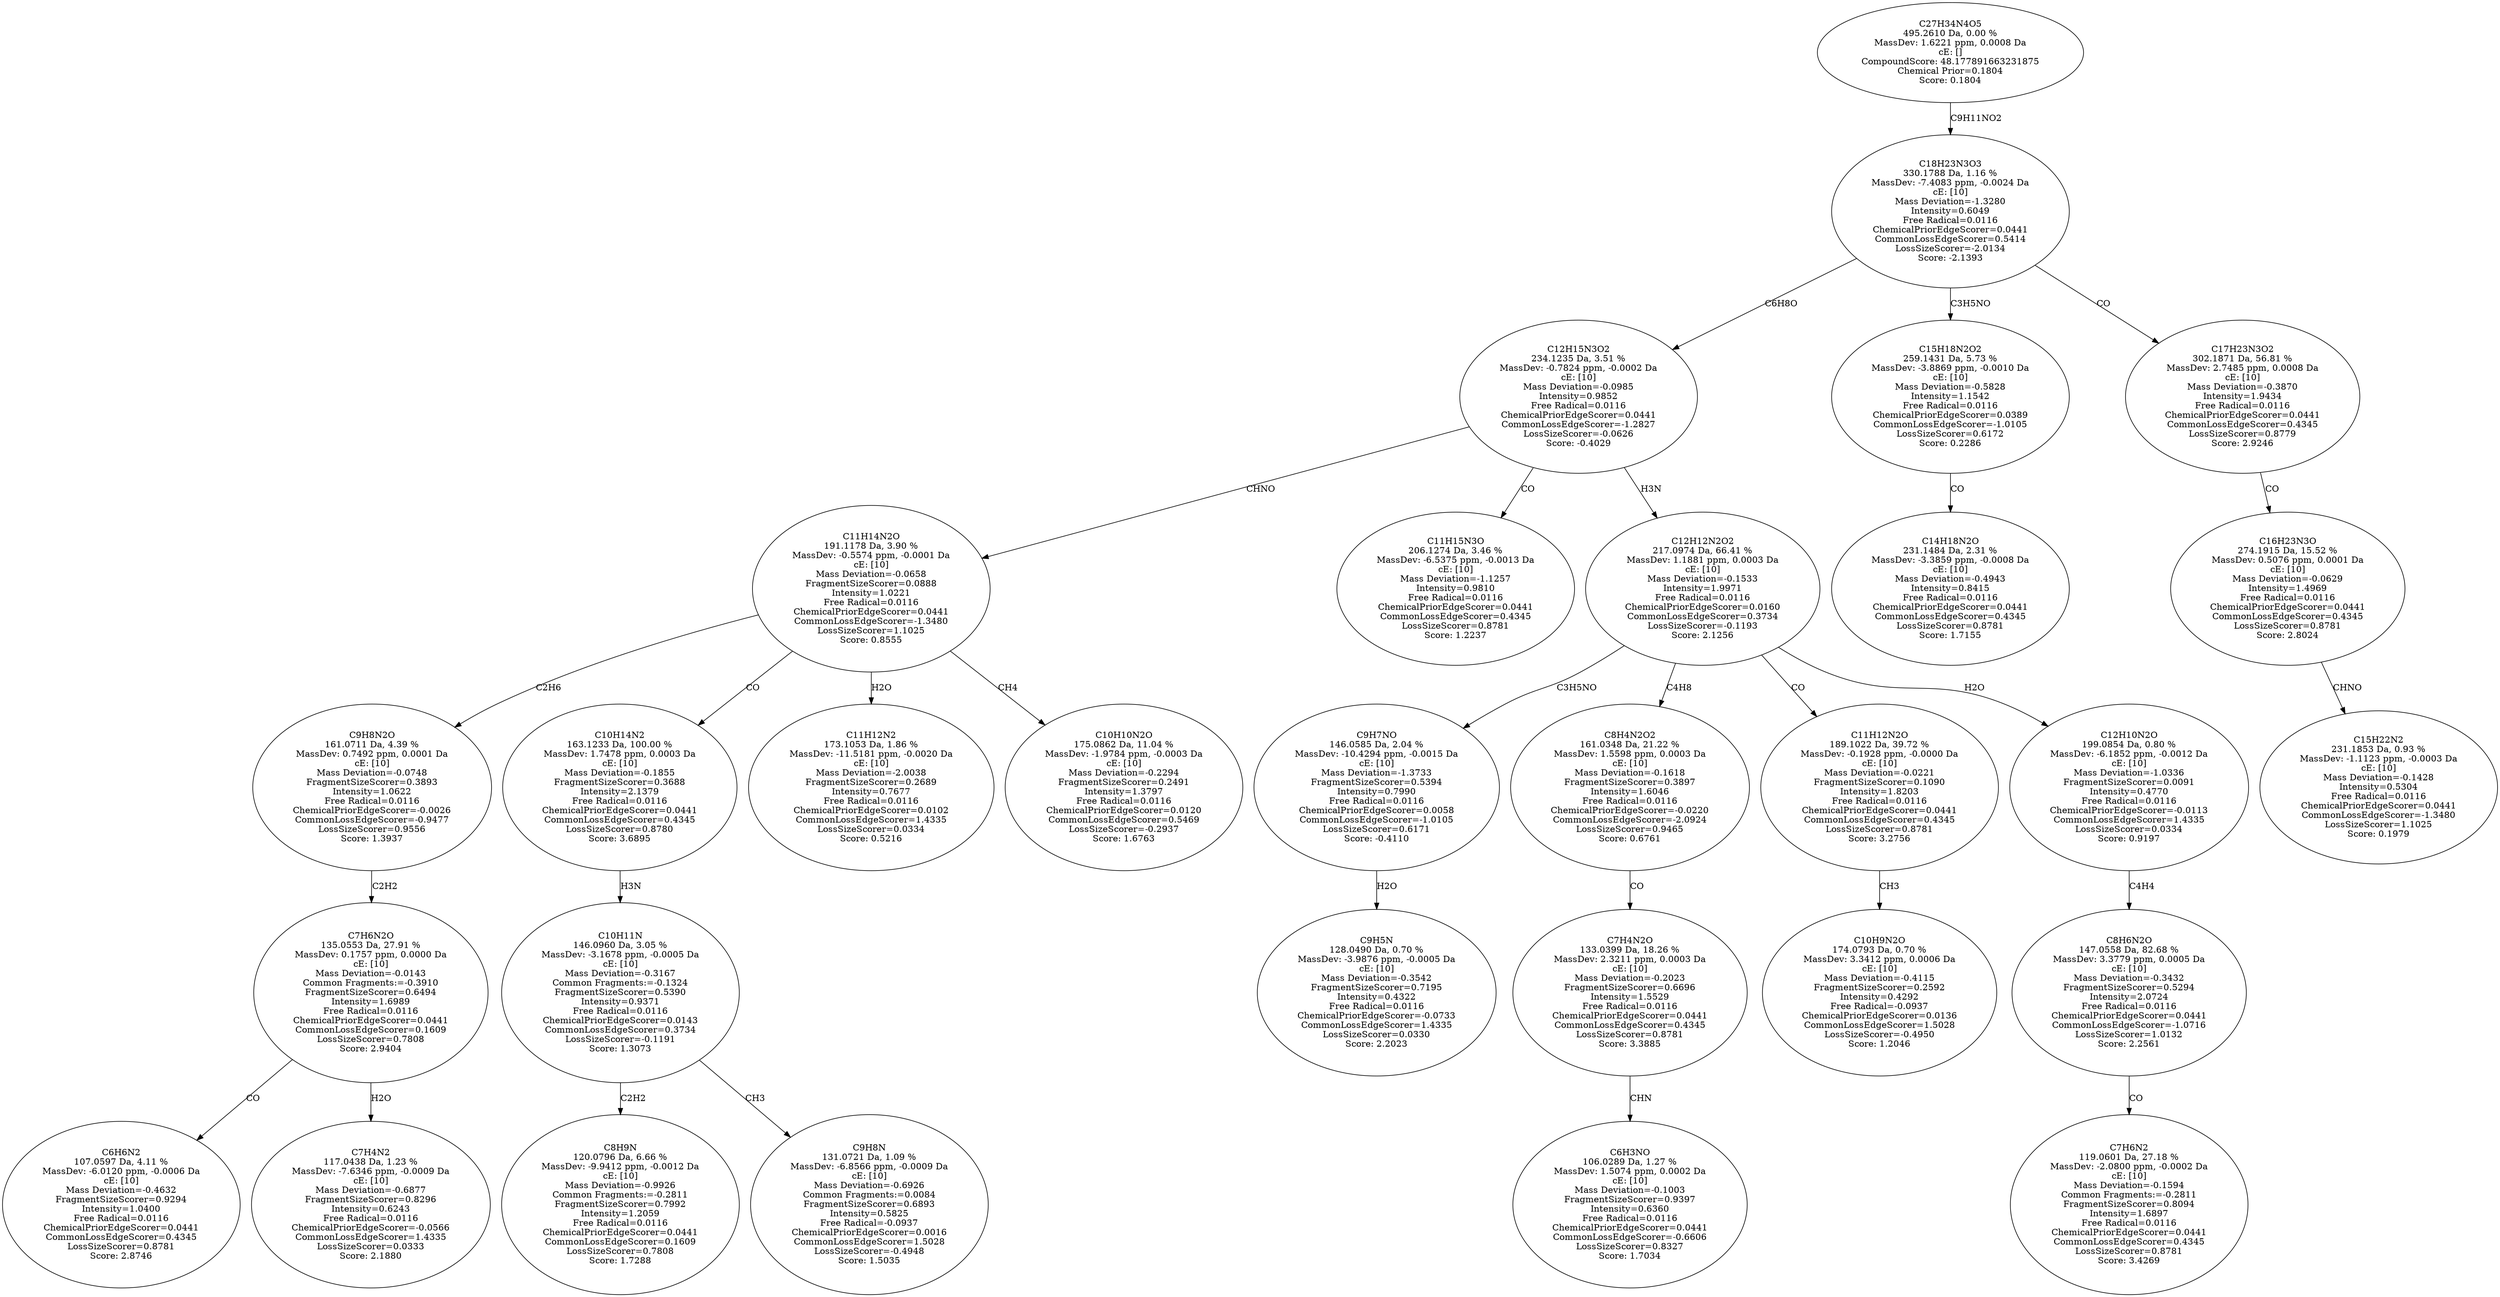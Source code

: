 strict digraph {
v1 [label="C6H6N2\n107.0597 Da, 4.11 %\nMassDev: -6.0120 ppm, -0.0006 Da\ncE: [10]\nMass Deviation=-0.4632\nFragmentSizeScorer=0.9294\nIntensity=1.0400\nFree Radical=0.0116\nChemicalPriorEdgeScorer=0.0441\nCommonLossEdgeScorer=0.4345\nLossSizeScorer=0.8781\nScore: 2.8746"];
v2 [label="C7H4N2\n117.0438 Da, 1.23 %\nMassDev: -7.6346 ppm, -0.0009 Da\ncE: [10]\nMass Deviation=-0.6877\nFragmentSizeScorer=0.8296\nIntensity=0.6243\nFree Radical=0.0116\nChemicalPriorEdgeScorer=-0.0566\nCommonLossEdgeScorer=1.4335\nLossSizeScorer=0.0333\nScore: 2.1880"];
v3 [label="C7H6N2O\n135.0553 Da, 27.91 %\nMassDev: 0.1757 ppm, 0.0000 Da\ncE: [10]\nMass Deviation=-0.0143\nCommon Fragments:=-0.3910\nFragmentSizeScorer=0.6494\nIntensity=1.6989\nFree Radical=0.0116\nChemicalPriorEdgeScorer=0.0441\nCommonLossEdgeScorer=0.1609\nLossSizeScorer=0.7808\nScore: 2.9404"];
v4 [label="C9H8N2O\n161.0711 Da, 4.39 %\nMassDev: 0.7492 ppm, 0.0001 Da\ncE: [10]\nMass Deviation=-0.0748\nFragmentSizeScorer=0.3893\nIntensity=1.0622\nFree Radical=0.0116\nChemicalPriorEdgeScorer=-0.0026\nCommonLossEdgeScorer=-0.9477\nLossSizeScorer=0.9556\nScore: 1.3937"];
v5 [label="C8H9N\n120.0796 Da, 6.66 %\nMassDev: -9.9412 ppm, -0.0012 Da\ncE: [10]\nMass Deviation=-0.9926\nCommon Fragments:=-0.2811\nFragmentSizeScorer=0.7992\nIntensity=1.2059\nFree Radical=0.0116\nChemicalPriorEdgeScorer=0.0441\nCommonLossEdgeScorer=0.1609\nLossSizeScorer=0.7808\nScore: 1.7288"];
v6 [label="C9H8N\n131.0721 Da, 1.09 %\nMassDev: -6.8566 ppm, -0.0009 Da\ncE: [10]\nMass Deviation=-0.6926\nCommon Fragments:=0.0084\nFragmentSizeScorer=0.6893\nIntensity=0.5825\nFree Radical=-0.0937\nChemicalPriorEdgeScorer=0.0016\nCommonLossEdgeScorer=1.5028\nLossSizeScorer=-0.4948\nScore: 1.5035"];
v7 [label="C10H11N\n146.0960 Da, 3.05 %\nMassDev: -3.1678 ppm, -0.0005 Da\ncE: [10]\nMass Deviation=-0.3167\nCommon Fragments:=-0.1324\nFragmentSizeScorer=0.5390\nIntensity=0.9371\nFree Radical=0.0116\nChemicalPriorEdgeScorer=0.0143\nCommonLossEdgeScorer=0.3734\nLossSizeScorer=-0.1191\nScore: 1.3073"];
v8 [label="C10H14N2\n163.1233 Da, 100.00 %\nMassDev: 1.7478 ppm, 0.0003 Da\ncE: [10]\nMass Deviation=-0.1855\nFragmentSizeScorer=0.3688\nIntensity=2.1379\nFree Radical=0.0116\nChemicalPriorEdgeScorer=0.0441\nCommonLossEdgeScorer=0.4345\nLossSizeScorer=0.8780\nScore: 3.6895"];
v9 [label="C11H12N2\n173.1053 Da, 1.86 %\nMassDev: -11.5181 ppm, -0.0020 Da\ncE: [10]\nMass Deviation=-2.0038\nFragmentSizeScorer=0.2689\nIntensity=0.7677\nFree Radical=0.0116\nChemicalPriorEdgeScorer=0.0102\nCommonLossEdgeScorer=1.4335\nLossSizeScorer=0.0334\nScore: 0.5216"];
v10 [label="C10H10N2O\n175.0862 Da, 11.04 %\nMassDev: -1.9784 ppm, -0.0003 Da\ncE: [10]\nMass Deviation=-0.2294\nFragmentSizeScorer=0.2491\nIntensity=1.3797\nFree Radical=0.0116\nChemicalPriorEdgeScorer=0.0120\nCommonLossEdgeScorer=0.5469\nLossSizeScorer=-0.2937\nScore: 1.6763"];
v11 [label="C11H14N2O\n191.1178 Da, 3.90 %\nMassDev: -0.5574 ppm, -0.0001 Da\ncE: [10]\nMass Deviation=-0.0658\nFragmentSizeScorer=0.0888\nIntensity=1.0221\nFree Radical=0.0116\nChemicalPriorEdgeScorer=0.0441\nCommonLossEdgeScorer=-1.3480\nLossSizeScorer=1.1025\nScore: 0.8555"];
v12 [label="C11H15N3O\n206.1274 Da, 3.46 %\nMassDev: -6.5375 ppm, -0.0013 Da\ncE: [10]\nMass Deviation=-1.1257\nIntensity=0.9810\nFree Radical=0.0116\nChemicalPriorEdgeScorer=0.0441\nCommonLossEdgeScorer=0.4345\nLossSizeScorer=0.8781\nScore: 1.2237"];
v13 [label="C9H5N\n128.0490 Da, 0.70 %\nMassDev: -3.9876 ppm, -0.0005 Da\ncE: [10]\nMass Deviation=-0.3542\nFragmentSizeScorer=0.7195\nIntensity=0.4322\nFree Radical=0.0116\nChemicalPriorEdgeScorer=-0.0733\nCommonLossEdgeScorer=1.4335\nLossSizeScorer=0.0330\nScore: 2.2023"];
v14 [label="C9H7NO\n146.0585 Da, 2.04 %\nMassDev: -10.4294 ppm, -0.0015 Da\ncE: [10]\nMass Deviation=-1.3733\nFragmentSizeScorer=0.5394\nIntensity=0.7990\nFree Radical=0.0116\nChemicalPriorEdgeScorer=0.0058\nCommonLossEdgeScorer=-1.0105\nLossSizeScorer=0.6171\nScore: -0.4110"];
v15 [label="C6H3NO\n106.0289 Da, 1.27 %\nMassDev: 1.5074 ppm, 0.0002 Da\ncE: [10]\nMass Deviation=-0.1003\nFragmentSizeScorer=0.9397\nIntensity=0.6360\nFree Radical=0.0116\nChemicalPriorEdgeScorer=0.0441\nCommonLossEdgeScorer=-0.6606\nLossSizeScorer=0.8327\nScore: 1.7034"];
v16 [label="C7H4N2O\n133.0399 Da, 18.26 %\nMassDev: 2.3211 ppm, 0.0003 Da\ncE: [10]\nMass Deviation=-0.2023\nFragmentSizeScorer=0.6696\nIntensity=1.5529\nFree Radical=0.0116\nChemicalPriorEdgeScorer=0.0441\nCommonLossEdgeScorer=0.4345\nLossSizeScorer=0.8781\nScore: 3.3885"];
v17 [label="C8H4N2O2\n161.0348 Da, 21.22 %\nMassDev: 1.5598 ppm, 0.0003 Da\ncE: [10]\nMass Deviation=-0.1618\nFragmentSizeScorer=0.3897\nIntensity=1.6046\nFree Radical=0.0116\nChemicalPriorEdgeScorer=-0.0220\nCommonLossEdgeScorer=-2.0924\nLossSizeScorer=0.9465\nScore: 0.6761"];
v18 [label="C10H9N2O\n174.0793 Da, 0.70 %\nMassDev: 3.3412 ppm, 0.0006 Da\ncE: [10]\nMass Deviation=-0.4115\nFragmentSizeScorer=0.2592\nIntensity=0.4292\nFree Radical=-0.0937\nChemicalPriorEdgeScorer=0.0136\nCommonLossEdgeScorer=1.5028\nLossSizeScorer=-0.4950\nScore: 1.2046"];
v19 [label="C11H12N2O\n189.1022 Da, 39.72 %\nMassDev: -0.1928 ppm, -0.0000 Da\ncE: [10]\nMass Deviation=-0.0221\nFragmentSizeScorer=0.1090\nIntensity=1.8203\nFree Radical=0.0116\nChemicalPriorEdgeScorer=0.0441\nCommonLossEdgeScorer=0.4345\nLossSizeScorer=0.8781\nScore: 3.2756"];
v20 [label="C7H6N2\n119.0601 Da, 27.18 %\nMassDev: -2.0800 ppm, -0.0002 Da\ncE: [10]\nMass Deviation=-0.1594\nCommon Fragments:=-0.2811\nFragmentSizeScorer=0.8094\nIntensity=1.6897\nFree Radical=0.0116\nChemicalPriorEdgeScorer=0.0441\nCommonLossEdgeScorer=0.4345\nLossSizeScorer=0.8781\nScore: 3.4269"];
v21 [label="C8H6N2O\n147.0558 Da, 82.68 %\nMassDev: 3.3779 ppm, 0.0005 Da\ncE: [10]\nMass Deviation=-0.3432\nFragmentSizeScorer=0.5294\nIntensity=2.0724\nFree Radical=0.0116\nChemicalPriorEdgeScorer=0.0441\nCommonLossEdgeScorer=-1.0716\nLossSizeScorer=1.0132\nScore: 2.2561"];
v22 [label="C12H10N2O\n199.0854 Da, 0.80 %\nMassDev: -6.1852 ppm, -0.0012 Da\ncE: [10]\nMass Deviation=-1.0336\nFragmentSizeScorer=0.0091\nIntensity=0.4770\nFree Radical=0.0116\nChemicalPriorEdgeScorer=-0.0113\nCommonLossEdgeScorer=1.4335\nLossSizeScorer=0.0334\nScore: 0.9197"];
v23 [label="C12H12N2O2\n217.0974 Da, 66.41 %\nMassDev: 1.1881 ppm, 0.0003 Da\ncE: [10]\nMass Deviation=-0.1533\nIntensity=1.9971\nFree Radical=0.0116\nChemicalPriorEdgeScorer=0.0160\nCommonLossEdgeScorer=0.3734\nLossSizeScorer=-0.1193\nScore: 2.1256"];
v24 [label="C12H15N3O2\n234.1235 Da, 3.51 %\nMassDev: -0.7824 ppm, -0.0002 Da\ncE: [10]\nMass Deviation=-0.0985\nIntensity=0.9852\nFree Radical=0.0116\nChemicalPriorEdgeScorer=0.0441\nCommonLossEdgeScorer=-1.2827\nLossSizeScorer=-0.0626\nScore: -0.4029"];
v25 [label="C14H18N2O\n231.1484 Da, 2.31 %\nMassDev: -3.3859 ppm, -0.0008 Da\ncE: [10]\nMass Deviation=-0.4943\nIntensity=0.8415\nFree Radical=0.0116\nChemicalPriorEdgeScorer=0.0441\nCommonLossEdgeScorer=0.4345\nLossSizeScorer=0.8781\nScore: 1.7155"];
v26 [label="C15H18N2O2\n259.1431 Da, 5.73 %\nMassDev: -3.8869 ppm, -0.0010 Da\ncE: [10]\nMass Deviation=-0.5828\nIntensity=1.1542\nFree Radical=0.0116\nChemicalPriorEdgeScorer=0.0389\nCommonLossEdgeScorer=-1.0105\nLossSizeScorer=0.6172\nScore: 0.2286"];
v27 [label="C15H22N2\n231.1853 Da, 0.93 %\nMassDev: -1.1123 ppm, -0.0003 Da\ncE: [10]\nMass Deviation=-0.1428\nIntensity=0.5304\nFree Radical=0.0116\nChemicalPriorEdgeScorer=0.0441\nCommonLossEdgeScorer=-1.3480\nLossSizeScorer=1.1025\nScore: 0.1979"];
v28 [label="C16H23N3O\n274.1915 Da, 15.52 %\nMassDev: 0.5076 ppm, 0.0001 Da\ncE: [10]\nMass Deviation=-0.0629\nIntensity=1.4969\nFree Radical=0.0116\nChemicalPriorEdgeScorer=0.0441\nCommonLossEdgeScorer=0.4345\nLossSizeScorer=0.8781\nScore: 2.8024"];
v29 [label="C17H23N3O2\n302.1871 Da, 56.81 %\nMassDev: 2.7485 ppm, 0.0008 Da\ncE: [10]\nMass Deviation=-0.3870\nIntensity=1.9434\nFree Radical=0.0116\nChemicalPriorEdgeScorer=0.0441\nCommonLossEdgeScorer=0.4345\nLossSizeScorer=0.8779\nScore: 2.9246"];
v30 [label="C18H23N3O3\n330.1788 Da, 1.16 %\nMassDev: -7.4083 ppm, -0.0024 Da\ncE: [10]\nMass Deviation=-1.3280\nIntensity=0.6049\nFree Radical=0.0116\nChemicalPriorEdgeScorer=0.0441\nCommonLossEdgeScorer=0.5414\nLossSizeScorer=-2.0134\nScore: -2.1393"];
v31 [label="C27H34N4O5\n495.2610 Da, 0.00 %\nMassDev: 1.6221 ppm, 0.0008 Da\ncE: []\nCompoundScore: 48.177891663231875\nChemical Prior=0.1804\nScore: 0.1804"];
v3 -> v1 [label="CO"];
v3 -> v2 [label="H2O"];
v4 -> v3 [label="C2H2"];
v11 -> v4 [label="C2H6"];
v7 -> v5 [label="C2H2"];
v7 -> v6 [label="CH3"];
v8 -> v7 [label="H3N"];
v11 -> v8 [label="CO"];
v11 -> v9 [label="H2O"];
v11 -> v10 [label="CH4"];
v24 -> v11 [label="CHNO"];
v24 -> v12 [label="CO"];
v14 -> v13 [label="H2O"];
v23 -> v14 [label="C3H5NO"];
v16 -> v15 [label="CHN"];
v17 -> v16 [label="CO"];
v23 -> v17 [label="C4H8"];
v19 -> v18 [label="CH3"];
v23 -> v19 [label="CO"];
v21 -> v20 [label="CO"];
v22 -> v21 [label="C4H4"];
v23 -> v22 [label="H2O"];
v24 -> v23 [label="H3N"];
v30 -> v24 [label="C6H8O"];
v26 -> v25 [label="CO"];
v30 -> v26 [label="C3H5NO"];
v28 -> v27 [label="CHNO"];
v29 -> v28 [label="CO"];
v30 -> v29 [label="CO"];
v31 -> v30 [label="C9H11NO2"];
}
